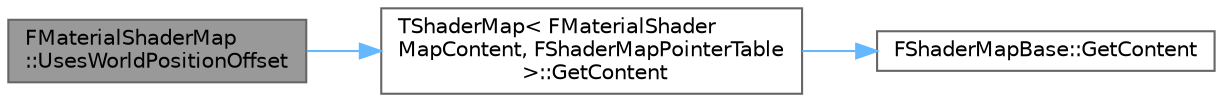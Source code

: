 digraph "FMaterialShaderMap::UsesWorldPositionOffset"
{
 // INTERACTIVE_SVG=YES
 // LATEX_PDF_SIZE
  bgcolor="transparent";
  edge [fontname=Helvetica,fontsize=10,labelfontname=Helvetica,labelfontsize=10];
  node [fontname=Helvetica,fontsize=10,shape=box,height=0.2,width=0.4];
  rankdir="LR";
  Node1 [id="Node000001",label="FMaterialShaderMap\l::UsesWorldPositionOffset",height=0.2,width=0.4,color="gray40", fillcolor="grey60", style="filled", fontcolor="black",tooltip=" "];
  Node1 -> Node2 [id="edge1_Node000001_Node000002",color="steelblue1",style="solid",tooltip=" "];
  Node2 [id="Node000002",label="TShaderMap\< FMaterialShader\lMapContent, FShaderMapPointerTable\l \>::GetContent",height=0.2,width=0.4,color="grey40", fillcolor="white", style="filled",URL="$d2/da5/classTShaderMap.html#a69c24532e90c07c10714e74e4efc4577",tooltip=" "];
  Node2 -> Node3 [id="edge2_Node000002_Node000003",color="steelblue1",style="solid",tooltip=" "];
  Node3 [id="Node000003",label="FShaderMapBase::GetContent",height=0.2,width=0.4,color="grey40", fillcolor="white", style="filled",URL="$d2/df4/classFShaderMapBase.html#a76d573459b11d4771f1b2887c69e5029",tooltip=" "];
}
